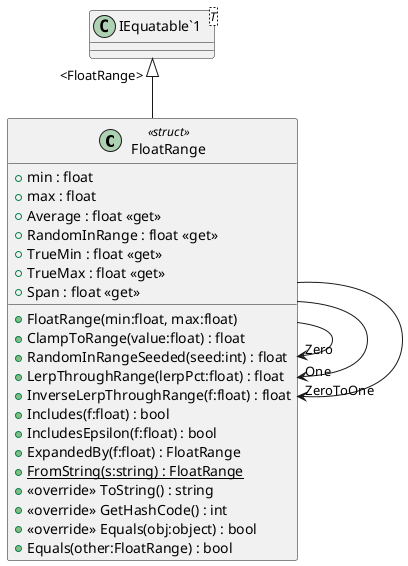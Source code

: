 @startuml
class FloatRange <<struct>> {
    + min : float
    + max : float
    + Average : float <<get>>
    + RandomInRange : float <<get>>
    + TrueMin : float <<get>>
    + TrueMax : float <<get>>
    + Span : float <<get>>
    + FloatRange(min:float, max:float)
    + ClampToRange(value:float) : float
    + RandomInRangeSeeded(seed:int) : float
    + LerpThroughRange(lerpPct:float) : float
    + InverseLerpThroughRange(f:float) : float
    + Includes(f:float) : bool
    + IncludesEpsilon(f:float) : bool
    + ExpandedBy(f:float) : FloatRange
    + {static} FromString(s:string) : FloatRange
    + <<override>> ToString() : string
    + <<override>> GetHashCode() : int
    + <<override>> Equals(obj:object) : bool
    + Equals(other:FloatRange) : bool
}
class "IEquatable`1"<T> {
}
"IEquatable`1" "<FloatRange>" <|-- FloatRange
FloatRange --> "Zero" FloatRange
FloatRange --> "One" FloatRange
FloatRange --> "ZeroToOne" FloatRange
@enduml
